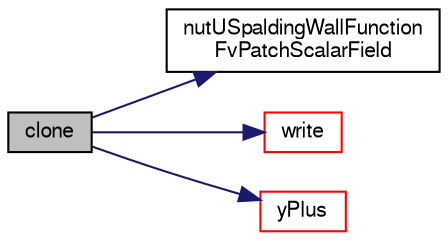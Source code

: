 digraph "clone"
{
  bgcolor="transparent";
  edge [fontname="FreeSans",fontsize="10",labelfontname="FreeSans",labelfontsize="10"];
  node [fontname="FreeSans",fontsize="10",shape=record];
  rankdir="LR";
  Node770 [label="clone",height=0.2,width=0.4,color="black", fillcolor="grey75", style="filled", fontcolor="black"];
  Node770 -> Node771 [color="midnightblue",fontsize="10",style="solid",fontname="FreeSans"];
  Node771 [label="nutUSpaldingWallFunction\lFvPatchScalarField",height=0.2,width=0.4,color="black",URL="$a30994.html#a423d22b1398dc845dffd391cadf9e25b",tooltip="Construct from patch and internal field. "];
  Node770 -> Node772 [color="midnightblue",fontsize="10",style="solid",fontname="FreeSans"];
  Node772 [label="write",height=0.2,width=0.4,color="red",URL="$a30994.html#a78cec3e4ecac4a89a3ad8d38f2ad21f5",tooltip="Write. "];
  Node770 -> Node831 [color="midnightblue",fontsize="10",style="solid",fontname="FreeSans"];
  Node831 [label="yPlus",height=0.2,width=0.4,color="red",URL="$a30994.html#a0de83d05eb8aabc5f8cf747584ef03c3",tooltip="Calculate and return the yPlus at the boundary. "];
}
